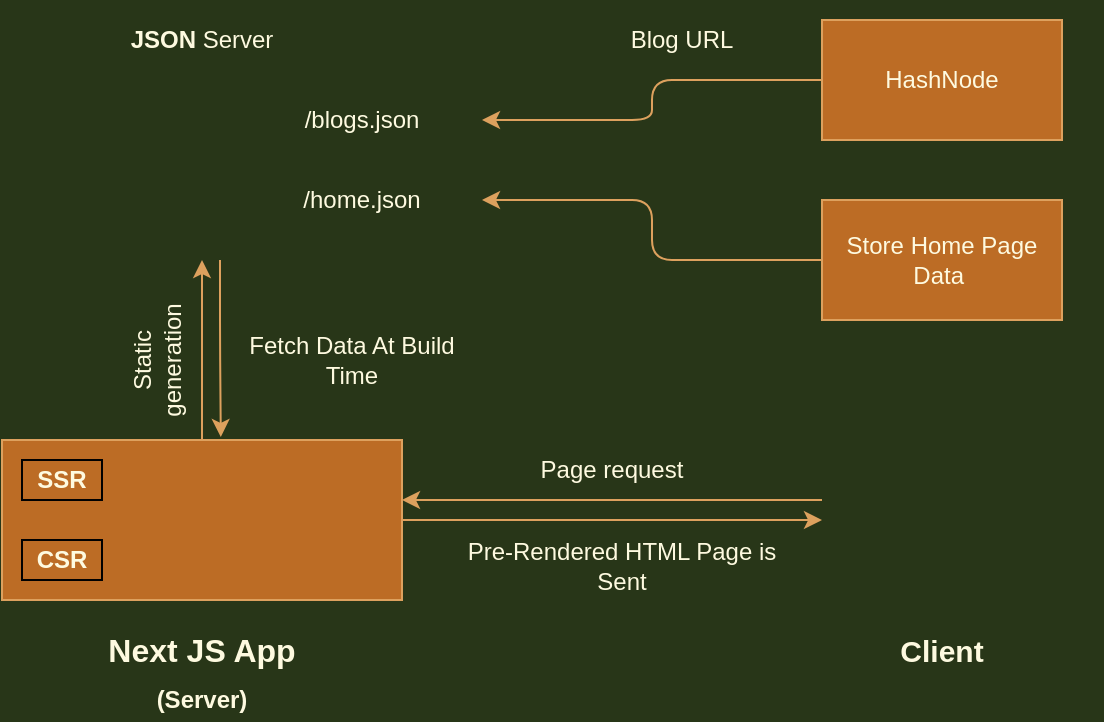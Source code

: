 <mxfile version="14.9.0" type="github">
  <diagram id="WSVtWr1x8tHoHqvTrsPi" name="Page-1">
    <mxGraphModel dx="981" dy="556" grid="1" gridSize="10" guides="1" tooltips="1" connect="1" arrows="1" fold="1" page="1" pageScale="1" pageWidth="2339" pageHeight="3300" background="#283618" math="0" shadow="0">
      <root>
        <mxCell id="0" />
        <mxCell id="1" parent="0" />
        <mxCell id="HncckDs_8DU729KPtUVX-73" style="edgeStyle=orthogonalEdgeStyle;curved=0;rounded=1;sketch=0;orthogonalLoop=1;jettySize=auto;html=1;entryX=0.547;entryY=-0.019;entryDx=0;entryDy=0;entryPerimeter=0;fontColor=#FEFAE0;strokeColor=#DDA15E;fillColor=#BC6C25;" edge="1" parent="1" target="HncckDs_8DU729KPtUVX-59">
          <mxGeometry relative="1" as="geometry">
            <mxPoint x="489" y="190" as="sourcePoint" />
            <Array as="points">
              <mxPoint x="489" y="230" />
            </Array>
          </mxGeometry>
        </mxCell>
        <mxCell id="HncckDs_8DU729KPtUVX-48" value="" style="shape=image;html=1;verticalAlign=top;verticalLabelPosition=bottom;labelBackgroundColor=#ffffff;imageAspect=0;aspect=fixed;image=https://cdn0.iconfinder.com/data/icons/octicons/1024/mark-github-128.png;rounded=0;sketch=0;fontColor=#FEFAE0;strokeColor=#DDA15E;fillColor=#BC6C25;" vertex="1" parent="1">
          <mxGeometry x="440" y="100" width="80" height="80" as="geometry" />
        </mxCell>
        <mxCell id="HncckDs_8DU729KPtUVX-49" value="/blogs.json" style="text;html=1;strokeColor=none;fillColor=none;align=center;verticalAlign=middle;whiteSpace=wrap;rounded=0;sketch=0;fontColor=#FEFAE0;" vertex="1" parent="1">
          <mxGeometry x="500" y="100" width="120" height="40" as="geometry" />
        </mxCell>
        <mxCell id="HncckDs_8DU729KPtUVX-52" style="edgeStyle=orthogonalEdgeStyle;curved=0;rounded=1;sketch=0;orthogonalLoop=1;jettySize=auto;html=1;entryX=1;entryY=0.5;entryDx=0;entryDy=0;fontColor=#FEFAE0;strokeColor=#DDA15E;fillColor=#BC6C25;" edge="1" parent="1" source="HncckDs_8DU729KPtUVX-50" target="HncckDs_8DU729KPtUVX-49">
          <mxGeometry relative="1" as="geometry" />
        </mxCell>
        <mxCell id="HncckDs_8DU729KPtUVX-50" value="HashNode" style="rounded=0;whiteSpace=wrap;html=1;sketch=0;fontColor=#FEFAE0;strokeColor=#DDA15E;fillColor=#BC6C25;" vertex="1" parent="1">
          <mxGeometry x="790" y="70" width="120" height="60" as="geometry" />
        </mxCell>
        <mxCell id="HncckDs_8DU729KPtUVX-51" value="/home.json" style="text;html=1;strokeColor=none;fillColor=none;align=center;verticalAlign=middle;whiteSpace=wrap;rounded=0;sketch=0;fontColor=#FEFAE0;" vertex="1" parent="1">
          <mxGeometry x="500" y="140" width="120" height="40" as="geometry" />
        </mxCell>
        <mxCell id="HncckDs_8DU729KPtUVX-54" value="Blog URL" style="text;html=1;strokeColor=none;fillColor=none;align=center;verticalAlign=middle;whiteSpace=wrap;rounded=0;sketch=0;fontColor=#FEFAE0;" vertex="1" parent="1">
          <mxGeometry x="680" y="70" width="80" height="20" as="geometry" />
        </mxCell>
        <mxCell id="HncckDs_8DU729KPtUVX-57" style="edgeStyle=orthogonalEdgeStyle;curved=0;rounded=1;sketch=0;orthogonalLoop=1;jettySize=auto;html=1;entryX=1;entryY=0.5;entryDx=0;entryDy=0;fontColor=#FEFAE0;strokeColor=#DDA15E;fillColor=#BC6C25;" edge="1" parent="1" source="HncckDs_8DU729KPtUVX-55" target="HncckDs_8DU729KPtUVX-51">
          <mxGeometry relative="1" as="geometry" />
        </mxCell>
        <mxCell id="HncckDs_8DU729KPtUVX-55" value="Store Home Page Data&amp;nbsp;" style="rounded=0;whiteSpace=wrap;html=1;sketch=0;fontColor=#FEFAE0;strokeColor=#DDA15E;fillColor=#BC6C25;" vertex="1" parent="1">
          <mxGeometry x="790" y="160" width="120" height="60" as="geometry" />
        </mxCell>
        <mxCell id="HncckDs_8DU729KPtUVX-58" value="&lt;b&gt;JSON&lt;/b&gt; Server" style="text;html=1;strokeColor=none;fillColor=none;align=center;verticalAlign=middle;whiteSpace=wrap;rounded=0;sketch=0;fontColor=#FEFAE0;" vertex="1" parent="1">
          <mxGeometry x="430" y="60" width="100" height="40" as="geometry" />
        </mxCell>
        <mxCell id="HncckDs_8DU729KPtUVX-64" style="edgeStyle=orthogonalEdgeStyle;curved=0;rounded=1;sketch=0;orthogonalLoop=1;jettySize=auto;html=1;fontColor=#FEFAE0;strokeColor=#DDA15E;fillColor=#BC6C25;" edge="1" parent="1" source="HncckDs_8DU729KPtUVX-59">
          <mxGeometry relative="1" as="geometry">
            <mxPoint x="480" y="190" as="targetPoint" />
          </mxGeometry>
        </mxCell>
        <mxCell id="HncckDs_8DU729KPtUVX-71" style="edgeStyle=orthogonalEdgeStyle;curved=0;rounded=1;sketch=0;orthogonalLoop=1;jettySize=auto;html=1;entryX=0;entryY=0.556;entryDx=0;entryDy=0;entryPerimeter=0;fontColor=#FEFAE0;strokeColor=#DDA15E;fillColor=#BC6C25;" edge="1" parent="1" source="HncckDs_8DU729KPtUVX-59" target="HncckDs_8DU729KPtUVX-67">
          <mxGeometry relative="1" as="geometry" />
        </mxCell>
        <mxCell id="HncckDs_8DU729KPtUVX-59" value="" style="rounded=0;whiteSpace=wrap;html=1;sketch=0;fontColor=#FEFAE0;strokeColor=#DDA15E;fillColor=#BC6C25;" vertex="1" parent="1">
          <mxGeometry x="380" y="280" width="200" height="80" as="geometry" />
        </mxCell>
        <mxCell id="HncckDs_8DU729KPtUVX-60" value="" style="shape=image;html=1;verticalAlign=top;verticalLabelPosition=bottom;labelBackgroundColor=#ffffff;imageAspect=0;aspect=fixed;image=https://cdn4.iconfinder.com/data/icons/logos-brands-5/24/react-128.png;rounded=0;sketch=0;fontColor=#FFFFFF;strokeColor=#FFFFFF;fillColor=#FFFFFF;" vertex="1" parent="1">
          <mxGeometry x="520" y="295" width="50" height="50" as="geometry" />
        </mxCell>
        <mxCell id="HncckDs_8DU729KPtUVX-61" value="&lt;b&gt;&lt;font style=&quot;font-size: 16px&quot;&gt;Next JS App&lt;/font&gt;&lt;/b&gt;" style="text;html=1;strokeColor=none;fillColor=none;align=center;verticalAlign=middle;whiteSpace=wrap;rounded=0;sketch=0;fontColor=#FEFAE0;" vertex="1" parent="1">
          <mxGeometry x="400" y="370" width="160" height="30" as="geometry" />
        </mxCell>
        <mxCell id="HncckDs_8DU729KPtUVX-62" value="&lt;b&gt;SSR&lt;/b&gt;" style="text;html=1;strokeColor=#000000;fillColor=none;align=center;verticalAlign=middle;whiteSpace=wrap;rounded=0;sketch=0;fontColor=#FEFAE0;" vertex="1" parent="1">
          <mxGeometry x="390" y="290" width="40" height="20" as="geometry" />
        </mxCell>
        <mxCell id="HncckDs_8DU729KPtUVX-63" value="&lt;b&gt;CSR&lt;/b&gt;" style="text;html=1;strokeColor=#000000;fillColor=none;align=center;verticalAlign=middle;whiteSpace=wrap;rounded=0;sketch=0;fontColor=#FEFAE0;" vertex="1" parent="1">
          <mxGeometry x="390" y="330" width="40" height="20" as="geometry" />
        </mxCell>
        <mxCell id="HncckDs_8DU729KPtUVX-65" value="Static generation" style="text;html=1;strokeColor=none;fillColor=none;align=center;verticalAlign=middle;whiteSpace=wrap;rounded=0;sketch=0;fontColor=#FEFAE0;rotation=-90;" vertex="1" parent="1">
          <mxGeometry x="415" y="210" width="85" height="60" as="geometry" />
        </mxCell>
        <mxCell id="HncckDs_8DU729KPtUVX-66" value="Fetch Data At Build Time" style="text;html=1;strokeColor=none;fillColor=none;align=center;verticalAlign=middle;whiteSpace=wrap;rounded=0;sketch=0;fontColor=#FEFAE0;" vertex="1" parent="1">
          <mxGeometry x="490" y="230" width="130" height="20" as="geometry" />
        </mxCell>
        <mxCell id="HncckDs_8DU729KPtUVX-72" style="edgeStyle=orthogonalEdgeStyle;curved=0;rounded=1;sketch=0;orthogonalLoop=1;jettySize=auto;html=1;fontColor=#FEFAE0;strokeColor=#DDA15E;fillColor=#BC6C25;" edge="1" parent="1" source="HncckDs_8DU729KPtUVX-67">
          <mxGeometry relative="1" as="geometry">
            <mxPoint x="580" y="310" as="targetPoint" />
            <Array as="points">
              <mxPoint x="580" y="310" />
            </Array>
          </mxGeometry>
        </mxCell>
        <mxCell id="HncckDs_8DU729KPtUVX-67" value="" style="shape=image;html=1;verticalAlign=top;verticalLabelPosition=bottom;labelBackgroundColor=#ffffff;imageAspect=0;aspect=fixed;image=https://cdn2.iconfinder.com/data/icons/whcompare-isometric-web-hosting-servers/50/web-browser-on-laptop-128.png;rounded=0;sketch=0;fontColor=#FEFAE0;strokeColor=#DDA15E;fillColor=#BC6C25;" vertex="1" parent="1">
          <mxGeometry x="790" y="270" width="90" height="90" as="geometry" />
        </mxCell>
        <mxCell id="HncckDs_8DU729KPtUVX-68" value="" style="shape=image;html=1;verticalAlign=top;verticalLabelPosition=bottom;labelBackgroundColor=#ffffff;imageAspect=0;aspect=fixed;image=https://cdn1.iconfinder.com/data/icons/logotypes/32/chrome-128.png;rounded=0;sketch=0;fontColor=#FEFAE0;strokeColor=#DDA15E;fillColor=#BC6C25;" vertex="1" parent="1">
          <mxGeometry x="890" y="300" width="40" height="40" as="geometry" />
        </mxCell>
        <mxCell id="HncckDs_8DU729KPtUVX-69" value="&lt;b&gt;&lt;font style=&quot;font-size: 15px&quot;&gt;Client&lt;/font&gt;&lt;/b&gt;" style="text;html=1;strokeColor=none;fillColor=none;align=center;verticalAlign=middle;whiteSpace=wrap;rounded=0;sketch=0;fontColor=#FEFAE0;" vertex="1" parent="1">
          <mxGeometry x="810" y="370" width="80" height="30" as="geometry" />
        </mxCell>
        <mxCell id="HncckDs_8DU729KPtUVX-70" value="&lt;b&gt;(Server)&lt;/b&gt;" style="text;html=1;strokeColor=none;fillColor=none;align=center;verticalAlign=middle;whiteSpace=wrap;rounded=0;sketch=0;fontColor=#FEFAE0;" vertex="1" parent="1">
          <mxGeometry x="455" y="400" width="50" height="20" as="geometry" />
        </mxCell>
        <mxCell id="HncckDs_8DU729KPtUVX-75" value="Pre-Rendered HTML Page is Sent" style="text;html=1;strokeColor=none;fillColor=none;align=center;verticalAlign=middle;whiteSpace=wrap;rounded=0;sketch=0;fontColor=#FEFAE0;" vertex="1" parent="1">
          <mxGeometry x="600" y="325" width="180" height="35" as="geometry" />
        </mxCell>
        <mxCell id="HncckDs_8DU729KPtUVX-76" value="Page request" style="text;html=1;strokeColor=none;fillColor=none;align=center;verticalAlign=middle;whiteSpace=wrap;rounded=0;sketch=0;fontColor=#FEFAE0;" vertex="1" parent="1">
          <mxGeometry x="610" y="280" width="150" height="30" as="geometry" />
        </mxCell>
      </root>
    </mxGraphModel>
  </diagram>
</mxfile>
